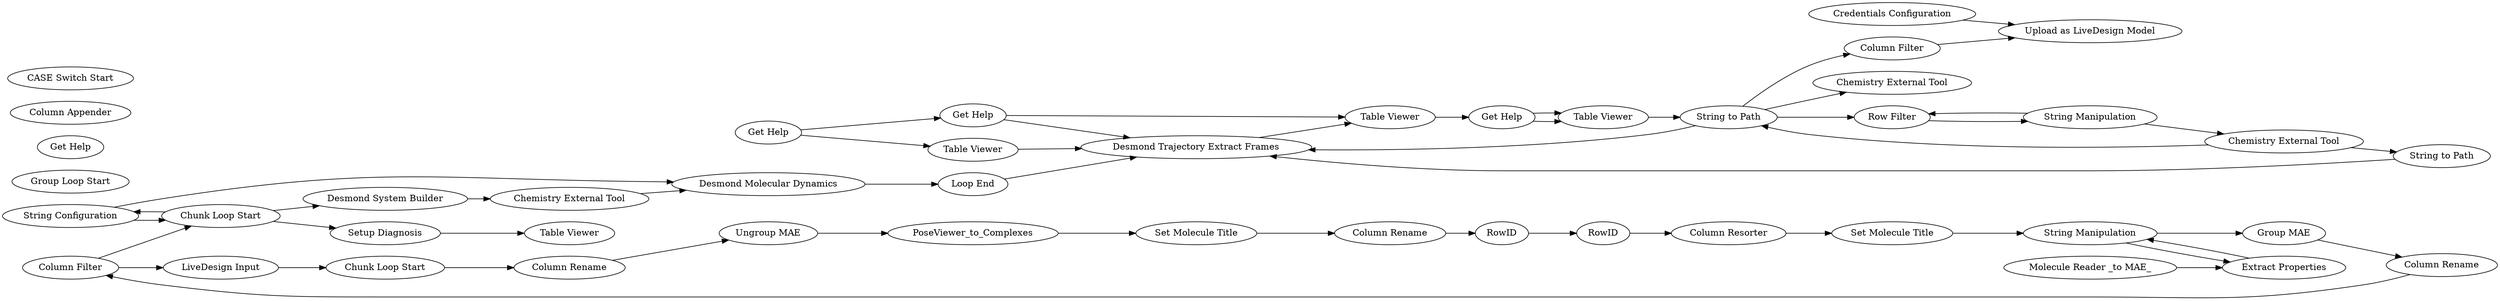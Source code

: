 digraph {
	8390 [label="Desmond System Builder"]
	8415 [label="Chemistry External Tool"]
	8426 [label="Desmond Molecular Dynamics"]
	15036 [label="Credentials Configuration"]
	15514 [label="Molecule Reader _to MAE_"]
	15524 [label="LiveDesign Input"]
	15531 [label="Loop End"]
	15542 [label="Upload as LiveDesign Model"]
	15543 [label="Column Filter"]
	15167 [label="Set Molecule Title"]
	15170 [label="Column Rename"]
	15171 [label="Column Resorter"]
	15172 [label="Set Molecule Title"]
	15175 [label=RowID]
	15176 [label=RowID]
	15304 [label="Column Rename"]
	15306 [label="Ungroup MAE"]
	15308 [label=PoseViewer_to_Complexes]
	15530 [label="Chunk Loop Start"]
	15549 [label="Loop End"]
	15550 [label="Row Filter"]
	15551 [label="Group Loop Start"]
	15552 [label="Loop End"]
	15550 [label="Chunk Loop Start"]
	15525 [label="Extract Properties"]
	15526 [label="Column Rename"]
	15546 [label="Group MAE"]
	15548 [label="Column Filter"]
	15549 [label="String Manipulation"]
	15552 [label="String Configuration"]
	15553 [label="Setup Diagnosis"]
	15554 [label="Table Viewer"]
	15557 [label="String Configuration"]
	15558 [label="String Configuration"]
	15555 [label="Desmond Trajectory Extract Frames"]
	15559 [label="String Manipulation _Variable_"]
	15560 [label="Extract Properties"]
	15562 [label="String Manipulation"]
	15563 [label="Group MAE"]
	15564 [label="Column Appender"]
	15037 [label="String to Path"]
	15536 [label="Chemistry External Tool"]
	15540 [label="String Manipulation"]
	15541 [label="Row Filter"]
	15556 [label="Get Help"]
	15557 [label="Get Help"]
	15558 [label="Get Help"]
	15559 [label="Table Viewer"]
	15560 [label="Table Viewer"]
	15561 [label="Chemistry External Tool"]
	15562 [label="Get Help"]
	15563 [label="Table Viewer"]
	15564 [label="String to Path"]
	15565 [label="Column Appender"]
	15566 [label="CASE Switch Start"]
	15167 -> 15549
	15170 -> 15175
	15171 -> 15167
	15172 -> 15170
	15175 -> 15176
	15176 -> 15171
	15304 -> 15306
	15306 -> 15308
	15308 -> 15172
	15530 -> 15304
	15549 -> 15525
	15550 -> 15552
	15548 -> 15550
	15525 -> 15549
	15526 -> 15548
	15546 -> 15526
	15549 -> 15546
	15555 -> 15560
	15559 -> 15555
	15560 -> 15562
	15562 -> 15563
	15563 -> 15564
	15037 -> 15555
	15540 -> 15561
	15540 -> 15541
	15541 -> 15540
	15557 -> 15560
	15558 -> 15559
	15561 -> 15564
	15561 -> 15037
	15562 -> 15563
	15564 -> 15555
	15564 -> 15536
	8390 -> 8415
	8415 -> 8426
	8426 -> 15531
	15036 -> 15542
	15514 -> 15525
	15524 -> 15530
	15531 -> 15555
	15543 -> 15542
	15552 -> 15550
	15550 -> 8390
	15550 -> 15553
	15548 -> 15524
	15552 -> 8426
	15553 -> 15554
	15557 -> 15555
	15558 -> 15557
	15564 -> 15541
	15564 -> 15543
	rankdir=LR
}
